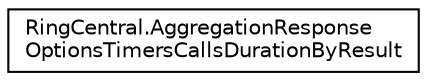 digraph "Graphical Class Hierarchy"
{
 // LATEX_PDF_SIZE
  edge [fontname="Helvetica",fontsize="10",labelfontname="Helvetica",labelfontsize="10"];
  node [fontname="Helvetica",fontsize="10",shape=record];
  rankdir="LR";
  Node0 [label="RingCentral.AggregationResponse\lOptionsTimersCallsDurationByResult",height=0.2,width=0.4,color="black", fillcolor="white", style="filled",URL="$classRingCentral_1_1AggregationResponseOptionsTimersCallsDurationByResult.html",tooltip=" "];
}
